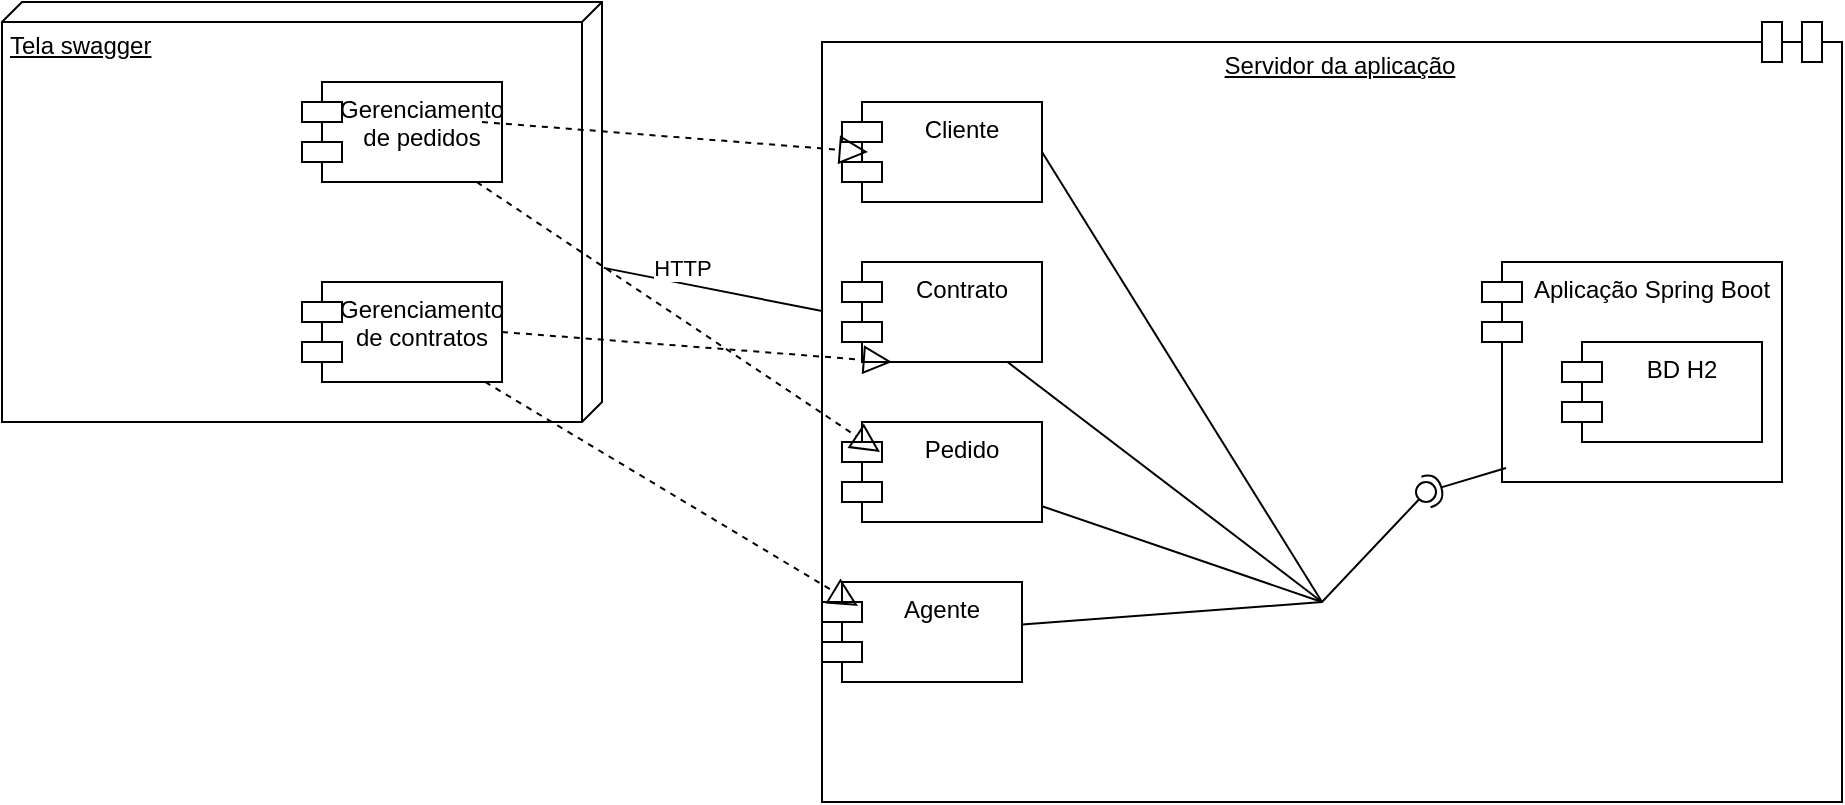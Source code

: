<mxfile version="24.7.16">
  <diagram name="Página-1" id="sruAw84ZNbLmsI4TnYv0">
    <mxGraphModel grid="1" page="1" gridSize="10" guides="1" tooltips="1" connect="1" arrows="1" fold="1" pageScale="1" pageWidth="827" pageHeight="1169" math="0" shadow="0">
      <root>
        <mxCell id="0" />
        <mxCell id="1" parent="0" />
        <mxCell id="YV1f56YHyTW1NOfyoQIt-1" value="Tela swagger" style="verticalAlign=top;align=left;spacingTop=8;spacingLeft=2;spacingRight=12;shape=cube;size=10;direction=south;fontStyle=4;html=1;whiteSpace=wrap;" vertex="1" parent="1">
          <mxGeometry x="110" y="100" width="300" height="210" as="geometry" />
        </mxCell>
        <mxCell id="YV1f56YHyTW1NOfyoQIt-2" value="Gerenciamento de pedidos" style="shape=module;align=left;spacingLeft=20;align=center;verticalAlign=top;whiteSpace=wrap;html=1;" vertex="1" parent="1">
          <mxGeometry x="260" y="140" width="100" height="50" as="geometry" />
        </mxCell>
        <mxCell id="YV1f56YHyTW1NOfyoQIt-3" value="Gerenciamento de contratos&lt;div&gt;&lt;br&gt;&lt;/div&gt;" style="shape=module;align=left;spacingLeft=20;align=center;verticalAlign=top;whiteSpace=wrap;html=1;" vertex="1" parent="1">
          <mxGeometry x="260" y="240" width="100" height="50" as="geometry" />
        </mxCell>
        <mxCell id="YV1f56YHyTW1NOfyoQIt-6" value="Servidor da aplicação" style="verticalAlign=top;align=center;spacingTop=8;spacingLeft=20;spacingRight=12;shape=module;size=10;direction=south;fontStyle=4;html=1;whiteSpace=wrap;" vertex="1" parent="1">
          <mxGeometry x="520" y="110" width="510" height="390" as="geometry" />
        </mxCell>
        <mxCell id="YV1f56YHyTW1NOfyoQIt-7" value="Agente" style="shape=module;align=left;spacingLeft=20;align=center;verticalAlign=top;whiteSpace=wrap;html=1;" vertex="1" parent="1">
          <mxGeometry x="520" y="390" width="100" height="50" as="geometry" />
        </mxCell>
        <mxCell id="YV1f56YHyTW1NOfyoQIt-8" value="Cliente" style="shape=module;align=left;spacingLeft=20;align=center;verticalAlign=top;whiteSpace=wrap;html=1;" vertex="1" parent="1">
          <mxGeometry x="530" y="150" width="100" height="50" as="geometry" />
        </mxCell>
        <mxCell id="YV1f56YHyTW1NOfyoQIt-9" value="Contrato" style="shape=module;align=left;spacingLeft=20;align=center;verticalAlign=top;whiteSpace=wrap;html=1;" vertex="1" parent="1">
          <mxGeometry x="530" y="230" width="100" height="50" as="geometry" />
        </mxCell>
        <mxCell id="YV1f56YHyTW1NOfyoQIt-10" value="Pedido" style="shape=module;align=left;spacingLeft=20;align=center;verticalAlign=top;whiteSpace=wrap;html=1;" vertex="1" parent="1">
          <mxGeometry x="530" y="310" width="100" height="50" as="geometry" />
        </mxCell>
        <mxCell id="YV1f56YHyTW1NOfyoQIt-13" value="" style="endArrow=block;dashed=1;endFill=0;endSize=12;html=1;rounded=0;entryX=0.25;entryY=1;entryDx=0;entryDy=0;exitX=1;exitY=0.5;exitDx=0;exitDy=0;" edge="1" parent="1" source="YV1f56YHyTW1NOfyoQIt-3" target="YV1f56YHyTW1NOfyoQIt-9">
          <mxGeometry width="160" relative="1" as="geometry">
            <mxPoint x="330" y="250" as="sourcePoint" />
            <mxPoint x="490" y="250" as="targetPoint" />
          </mxGeometry>
        </mxCell>
        <mxCell id="YV1f56YHyTW1NOfyoQIt-15" value="" style="endArrow=block;dashed=1;endFill=0;endSize=12;html=1;rounded=0;entryX=0.18;entryY=0.24;entryDx=0;entryDy=0;entryPerimeter=0;" edge="1" parent="1" source="YV1f56YHyTW1NOfyoQIt-3" target="YV1f56YHyTW1NOfyoQIt-7">
          <mxGeometry width="160" relative="1" as="geometry">
            <mxPoint x="330" y="250" as="sourcePoint" />
            <mxPoint x="490" y="250" as="targetPoint" />
          </mxGeometry>
        </mxCell>
        <mxCell id="YV1f56YHyTW1NOfyoQIt-16" value="" style="endArrow=block;dashed=1;endFill=0;endSize=12;html=1;rounded=0;entryX=0.19;entryY=0.3;entryDx=0;entryDy=0;entryPerimeter=0;" edge="1" parent="1" source="YV1f56YHyTW1NOfyoQIt-2" target="YV1f56YHyTW1NOfyoQIt-10">
          <mxGeometry width="160" relative="1" as="geometry">
            <mxPoint x="330" y="250" as="sourcePoint" />
            <mxPoint x="490" y="250" as="targetPoint" />
          </mxGeometry>
        </mxCell>
        <mxCell id="YV1f56YHyTW1NOfyoQIt-19" value="" style="endArrow=block;dashed=1;endFill=0;endSize=12;html=1;rounded=0;entryX=0.13;entryY=0.5;entryDx=0;entryDy=0;entryPerimeter=0;" edge="1" parent="1" target="YV1f56YHyTW1NOfyoQIt-8">
          <mxGeometry width="160" relative="1" as="geometry">
            <mxPoint x="350" y="160" as="sourcePoint" />
            <mxPoint x="510" y="160" as="targetPoint" />
          </mxGeometry>
        </mxCell>
        <mxCell id="YV1f56YHyTW1NOfyoQIt-20" value="" style="endArrow=none;html=1;rounded=0;exitX=0.633;exitY=-0.003;exitDx=0;exitDy=0;exitPerimeter=0;" edge="1" parent="1" source="YV1f56YHyTW1NOfyoQIt-1" target="YV1f56YHyTW1NOfyoQIt-6">
          <mxGeometry width="50" height="50" relative="1" as="geometry">
            <mxPoint x="420" y="390" as="sourcePoint" />
            <mxPoint x="470" y="340" as="targetPoint" />
          </mxGeometry>
        </mxCell>
        <mxCell id="YV1f56YHyTW1NOfyoQIt-21" value="HTTP" style="edgeLabel;html=1;align=center;verticalAlign=middle;resizable=0;points=[];" vertex="1" connectable="0" parent="YV1f56YHyTW1NOfyoQIt-20">
          <mxGeometry x="-0.273" y="-3" relative="1" as="geometry">
            <mxPoint y="-11" as="offset" />
          </mxGeometry>
        </mxCell>
        <mxCell id="nBf5iCLeK9-768UZ6WC--2" value="Aplicação Spring Boot" style="shape=module;align=left;spacingLeft=20;align=center;verticalAlign=top;whiteSpace=wrap;html=1;" vertex="1" parent="1">
          <mxGeometry x="850" y="230" width="150" height="110" as="geometry" />
        </mxCell>
        <mxCell id="nBf5iCLeK9-768UZ6WC--3" value="BD H2" style="shape=module;align=left;spacingLeft=20;align=center;verticalAlign=top;whiteSpace=wrap;html=1;" vertex="1" parent="1">
          <mxGeometry x="890" y="270" width="100" height="50" as="geometry" />
        </mxCell>
        <mxCell id="nBf5iCLeK9-768UZ6WC--5" value="" style="rounded=0;orthogonalLoop=1;jettySize=auto;html=1;endArrow=halfCircle;endFill=0;endSize=6;strokeWidth=1;sketch=0;exitX=0.08;exitY=0.936;exitDx=0;exitDy=0;exitPerimeter=0;" edge="1" parent="1" source="nBf5iCLeK9-768UZ6WC--2" target="nBf5iCLeK9-768UZ6WC--7">
          <mxGeometry relative="1" as="geometry">
            <mxPoint x="850" y="325" as="sourcePoint" />
          </mxGeometry>
        </mxCell>
        <mxCell id="nBf5iCLeK9-768UZ6WC--6" value="" style="rounded=0;orthogonalLoop=1;jettySize=auto;html=1;endArrow=oval;endFill=0;sketch=0;sourcePerimeterSpacing=0;targetPerimeterSpacing=0;endSize=10;" edge="1" parent="1" source="YV1f56YHyTW1NOfyoQIt-7" target="nBf5iCLeK9-768UZ6WC--7">
          <mxGeometry relative="1" as="geometry">
            <mxPoint x="990" y="480" as="sourcePoint" />
            <Array as="points">
              <mxPoint x="770" y="400" />
            </Array>
          </mxGeometry>
        </mxCell>
        <mxCell id="nBf5iCLeK9-768UZ6WC--7" value="" style="ellipse;whiteSpace=wrap;html=1;align=center;aspect=fixed;fillColor=none;strokeColor=none;resizable=0;perimeter=centerPerimeter;rotatable=0;allowArrows=0;points=[];outlineConnect=1;" vertex="1" parent="1">
          <mxGeometry x="817" y="340" width="10" height="10" as="geometry" />
        </mxCell>
        <mxCell id="nBf5iCLeK9-768UZ6WC--9" value="" style="endArrow=none;html=1;rounded=0;" edge="1" parent="1" source="YV1f56YHyTW1NOfyoQIt-10">
          <mxGeometry width="50" height="50" relative="1" as="geometry">
            <mxPoint x="670" y="320" as="sourcePoint" />
            <mxPoint x="770" y="400" as="targetPoint" />
          </mxGeometry>
        </mxCell>
        <mxCell id="nBf5iCLeK9-768UZ6WC--10" value="" style="endArrow=none;html=1;rounded=0;" edge="1" parent="1" source="YV1f56YHyTW1NOfyoQIt-9">
          <mxGeometry width="50" height="50" relative="1" as="geometry">
            <mxPoint x="720" y="330" as="sourcePoint" />
            <mxPoint x="770" y="400" as="targetPoint" />
          </mxGeometry>
        </mxCell>
        <mxCell id="nBf5iCLeK9-768UZ6WC--11" value="" style="endArrow=none;html=1;rounded=0;exitX=1;exitY=0.5;exitDx=0;exitDy=0;" edge="1" parent="1" source="YV1f56YHyTW1NOfyoQIt-8">
          <mxGeometry width="50" height="50" relative="1" as="geometry">
            <mxPoint x="680" y="270" as="sourcePoint" />
            <mxPoint x="770" y="400" as="targetPoint" />
          </mxGeometry>
        </mxCell>
      </root>
    </mxGraphModel>
  </diagram>
</mxfile>
